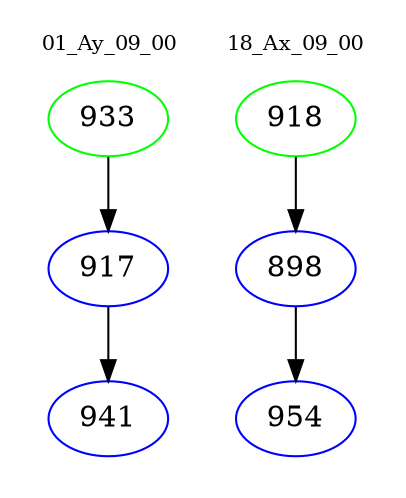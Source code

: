 digraph{
subgraph cluster_0 {
color = white
label = "01_Ay_09_00";
fontsize=10;
T0_933 [label="933", color="green"]
T0_933 -> T0_917 [color="black"]
T0_917 [label="917", color="blue"]
T0_917 -> T0_941 [color="black"]
T0_941 [label="941", color="blue"]
}
subgraph cluster_1 {
color = white
label = "18_Ax_09_00";
fontsize=10;
T1_918 [label="918", color="green"]
T1_918 -> T1_898 [color="black"]
T1_898 [label="898", color="blue"]
T1_898 -> T1_954 [color="black"]
T1_954 [label="954", color="blue"]
}
}
